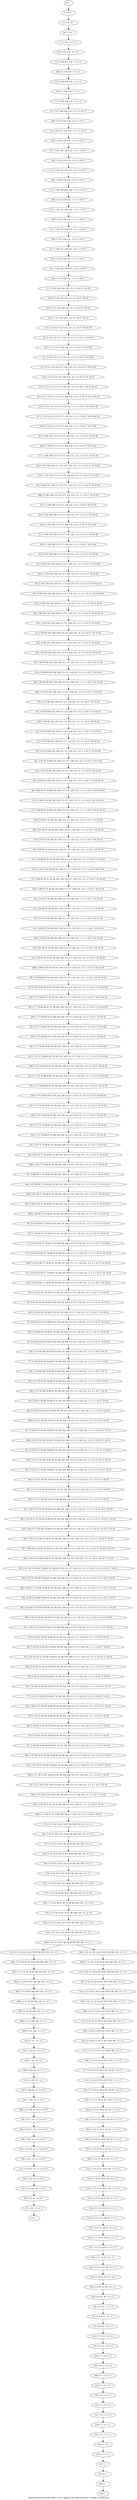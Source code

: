 digraph G {
graph [label="Tree-decomposition of width 17 for register allocator (function _handle_connection)"]
0[label="0 | : "];
1[label="1 | 133 : "];
2[label="2 | 132 133 : "];
3[label="3 | 5 132 : 0 1 2 3 "];
4[label="4 | 5 131 132 : 0 1 2 3 "];
5[label="5 | 5 130 131 132 : 0 1 2 3 "];
6[label="6 | 5 129 130 132 : 0 1 2 3 "];
7[label="7 | 5 128 129 132 : 0 1 2 3 "];
8[label="8 | 5 127 128 129 132 : 0 1 2 3 16 17 "];
9[label="9 | 5 126 127 129 132 : 0 1 2 3 16 17 "];
10[label="10 | 5 125 126 129 132 : 0 1 2 3 16 17 "];
11[label="11 | 5 124 125 129 132 : 0 1 2 3 16 17 "];
12[label="12 | 5 123 124 129 132 : 0 1 2 3 16 17 "];
13[label="13 | 5 122 123 129 132 : 0 1 2 3 16 17 "];
14[label="14 | 5 121 122 129 132 : 0 1 2 3 16 17 "];
15[label="15 | 5 120 121 129 132 : 0 1 2 3 16 17 "];
16[label="16 | 5 119 120 129 132 : 0 1 2 3 16 17 "];
17[label="17 | 5 118 119 129 132 : 0 1 2 3 16 17 18 19 "];
18[label="18 | 5 117 118 129 132 : 0 1 2 3 16 17 18 19 "];
19[label="19 | 5 116 117 129 132 : 0 1 2 3 16 17 18 19 20 "];
20[label="20 | 5 115 116 117 129 132 : 0 1 2 3 16 17 18 19 20 "];
21[label="21 | 5 114 115 117 129 132 : 0 1 2 3 16 17 18 19 20 "];
22[label="22 | 5 113 114 115 117 129 132 : 0 1 2 3 16 17 18 19 20 "];
23[label="23 | 5 112 113 115 117 129 132 : 0 1 2 3 16 17 18 19 20 25 "];
24[label="24 | 5 111 112 113 115 117 129 132 : 0 1 2 3 16 17 18 19 20 25 "];
25[label="25 | 5 110 111 113 115 117 129 132 : 0 1 2 3 16 17 18 19 20 25 "];
26[label="26 | 5 109 110 113 115 117 129 132 : 0 1 2 3 16 17 18 19 20 "];
27[label="27 | 5 108 109 113 115 117 129 132 : 0 1 2 3 16 17 18 19 20 "];
28[label="28 | 5 107 108 109 113 115 117 129 132 : 0 1 2 3 16 17 18 19 20 "];
29[label="29 | 5 106 107 109 113 115 117 129 132 : 0 1 2 3 16 17 18 19 20 "];
30[label="30 | 5 105 106 109 113 117 129 132 : 0 1 2 3 16 17 18 19 20 "];
31[label="31 | 5 104 105 109 113 117 129 132 : 0 1 2 3 16 17 18 19 20 "];
32[label="32 | 5 103 104 109 113 117 129 132 : 0 1 2 3 16 17 18 19 20 "];
33[label="33 | 5 102 103 104 109 113 117 129 132 : 0 1 2 3 16 17 18 19 20 "];
34[label="34 | 5 101 102 104 109 113 117 129 132 : 0 1 2 3 16 17 18 19 20 24 "];
35[label="35 | 5 100 101 102 104 109 113 117 129 132 : 0 1 2 3 16 17 18 19 20 24 "];
36[label="36 | 5 99 100 102 104 109 113 117 129 132 : 0 1 2 3 16 17 18 19 20 24 "];
37[label="37 | 5 98 99 102 104 109 113 117 129 132 : 0 1 2 3 16 17 18 19 20 "];
38[label="38 | 5 97 98 102 104 109 113 117 129 132 : 0 1 2 3 16 17 18 19 20 "];
39[label="39 | 5 96 97 98 102 104 109 113 117 129 132 : 0 1 2 3 16 17 18 19 20 "];
40[label="40 | 5 95 96 98 102 104 109 113 117 129 132 : 0 1 2 3 16 17 18 19 20 "];
41[label="41 | 5 94 95 98 102 109 113 117 129 132 : 0 1 2 3 16 17 18 19 20 "];
42[label="42 | 5 93 94 98 102 109 113 117 129 132 : 0 1 2 3 16 17 18 19 20 "];
43[label="43 | 5 92 93 98 102 109 113 117 129 132 : 0 1 2 3 16 17 18 19 20 "];
44[label="44 | 5 91 92 93 98 102 109 113 117 129 132 : 0 1 2 3 16 17 18 19 20 "];
45[label="45 | 5 90 91 93 98 102 109 113 117 129 132 : 0 1 2 3 16 17 18 19 20 23 "];
46[label="46 | 5 89 90 91 93 98 102 109 113 117 129 132 : 0 1 2 3 16 17 18 19 20 23 "];
47[label="47 | 5 88 89 91 93 98 102 109 113 117 129 132 : 0 1 2 3 16 17 18 19 20 23 "];
48[label="48 | 5 87 88 91 93 98 102 109 113 117 129 132 : 0 1 2 3 16 17 18 19 20 "];
49[label="49 | 5 86 87 91 93 98 102 109 113 117 129 132 : 0 1 2 3 16 17 18 19 20 "];
50[label="50 | 5 85 86 87 91 93 98 102 109 113 117 129 132 : 0 1 2 3 16 17 18 19 20 "];
51[label="51 | 5 84 85 87 91 93 98 102 109 113 117 129 132 : 0 1 2 3 16 17 18 19 20 "];
52[label="52 | 5 83 84 87 91 98 102 109 113 117 129 132 : 0 1 2 3 16 17 18 19 20 "];
53[label="53 | 5 82 83 87 91 98 102 109 113 117 129 132 : 0 1 2 3 16 17 18 19 20 "];
54[label="54 | 5 81 82 87 91 98 102 109 113 117 129 132 : 0 1 2 3 16 17 18 19 20 "];
55[label="55 | 5 80 81 82 87 91 98 102 109 113 117 129 132 : 0 1 2 3 16 17 18 19 20 "];
56[label="56 | 5 79 80 82 87 91 98 102 109 113 117 129 132 : 0 1 2 3 16 17 18 19 20 22 "];
57[label="57 | 5 78 79 80 82 87 91 98 102 109 113 117 129 132 : 0 1 2 3 16 17 18 19 20 22 "];
58[label="58 | 5 77 78 80 82 87 91 98 102 109 113 117 129 132 : 0 1 2 3 16 17 18 19 20 22 "];
59[label="59 | 5 76 77 80 82 87 91 98 102 109 113 117 129 132 : 0 1 2 3 16 17 18 19 20 "];
60[label="60 | 5 75 76 80 82 87 91 98 102 109 113 117 129 132 : 0 1 2 3 16 17 18 19 20 "];
61[label="61 | 5 74 75 76 80 82 87 91 98 102 109 113 117 129 132 : 0 1 2 3 16 17 18 19 20 "];
62[label="62 | 5 73 74 76 80 82 87 91 98 102 109 113 117 129 132 : 0 1 2 3 16 17 18 19 20 "];
63[label="63 | 5 72 73 76 80 87 91 98 102 109 113 117 129 132 : 0 1 2 3 16 17 18 19 20 "];
64[label="64 | 5 71 72 76 80 87 91 98 102 109 113 117 129 132 : 0 1 2 3 16 17 18 19 20 "];
65[label="65 | 5 70 71 76 80 87 91 98 102 109 113 117 129 132 : 0 1 2 3 16 17 18 19 20 "];
66[label="66 | 5 69 70 71 76 80 87 91 98 102 109 113 117 129 132 : 0 1 2 3 16 17 18 19 20 "];
67[label="67 | 5 68 69 71 76 80 87 91 98 102 109 113 117 129 132 : 0 1 2 3 16 17 18 19 20 21 "];
68[label="68 | 5 67 68 69 71 76 80 87 91 98 102 109 113 117 129 132 : 0 1 2 3 16 17 18 19 20 21 "];
69[label="69 | 5 66 67 69 71 76 80 87 91 98 102 109 113 117 129 132 : 0 1 2 3 16 17 18 19 20 21 "];
70[label="70 | 5 65 66 69 71 76 80 87 91 98 102 109 113 117 129 132 : 0 1 2 3 16 17 18 19 20 "];
71[label="71 | 5 64 65 69 71 76 80 87 91 98 102 109 113 117 129 132 : 0 1 2 3 16 17 18 19 20 "];
72[label="72 | 5 63 64 65 69 71 76 80 87 91 98 102 109 113 117 129 132 : 0 1 2 3 16 17 18 19 20 "];
73[label="73 | 5 62 63 65 69 71 76 80 87 91 98 102 109 113 117 129 132 : 0 1 2 3 16 17 18 19 20 "];
74[label="74 | 5 61 62 65 69 76 80 87 91 98 102 109 113 117 129 132 : 0 1 2 3 16 17 18 19 20 "];
75[label="75 | 5 60 61 65 69 76 80 87 91 98 102 109 113 117 129 132 : 0 1 2 3 16 17 18 19 20 "];
76[label="76 | 5 59 60 65 69 76 80 87 91 98 102 109 113 117 129 132 : 0 1 2 3 16 17 18 19 20 "];
77[label="77 | 5 58 59 65 69 76 80 87 91 98 102 109 113 117 129 132 : 0 1 2 3 16 17 18 19 "];
78[label="78 | 5 57 58 65 69 76 80 87 91 98 102 109 113 117 129 132 : 0 1 2 3 16 17 18 19 "];
79[label="79 | 5 56 57 65 69 76 80 87 91 98 102 109 113 117 129 132 : 0 1 2 3 16 17 18 19 "];
80[label="80 | 5 55 56 57 65 69 76 80 87 91 98 102 109 113 117 129 132 : 0 1 2 3 16 17 18 19 "];
81[label="81 | 5 54 55 57 65 69 76 80 87 91 98 102 109 113 117 129 132 : 0 1 2 3 15 16 17 18 19 "];
82[label="82 | 5 53 54 57 65 69 76 80 87 91 98 102 109 113 117 129 132 : 0 1 2 3 15 16 17 18 19 "];
83[label="83 | 5 52 53 57 65 69 76 80 87 91 98 102 109 113 117 129 132 : 0 1 2 3 15 16 17 18 19 "];
84[label="84 | 5 51 52 57 65 69 76 80 87 91 98 102 109 113 117 129 132 : 0 1 2 3 16 17 18 19 "];
85[label="85 | 5 50 51 57 65 69 76 80 87 91 98 102 109 113 117 129 132 : 0 1 2 3 10 11 16 17 18 19 "];
86[label="86 | 5 49 50 51 57 65 69 76 80 87 91 98 102 109 113 117 129 132 : 0 1 2 3 10 11 14 16 17 18 19 "];
87[label="87 | 5 48 49 51 65 69 76 80 87 91 98 102 109 113 117 129 132 : 0 1 2 3 10 11 14 16 17 18 19 "];
88[label="88 | 5 47 48 51 65 69 76 80 87 91 98 102 109 113 117 129 132 : 0 1 2 3 10 11 12 13 14 16 17 18 19 "];
89[label="89 | 5 46 47 51 65 69 76 80 87 91 98 102 109 113 117 129 132 : 0 1 2 3 10 11 12 13 16 17 18 19 "];
90[label="90 | 5 45 46 51 65 69 76 80 87 91 98 102 109 113 117 129 132 : 0 1 2 3 10 11 12 13 16 17 18 19 "];
91[label="91 | 5 44 45 51 65 69 76 80 87 91 98 102 109 113 117 129 132 : 0 1 2 3 10 11 16 17 18 19 "];
92[label="92 | 5 43 44 51 65 69 76 80 87 91 98 102 109 113 117 129 132 : 0 1 2 3 16 17 18 19 "];
93[label="93 | 5 42 43 44 51 65 69 76 80 87 91 98 102 109 113 117 129 132 : 0 1 2 3 9 16 17 18 19 "];
94[label="94 | 5 41 42 51 65 69 76 80 87 91 98 102 109 113 117 129 132 : 0 1 2 3 9 16 17 18 19 "];
95[label="95 | 5 40 41 51 65 69 76 80 87 91 98 102 109 113 117 129 132 : 0 1 2 3 9 16 17 18 19 "];
96[label="96 | 5 39 40 51 65 69 76 80 87 91 98 102 109 113 117 129 132 : 0 1 2 3 16 17 18 19 "];
97[label="97 | 5 38 39 51 65 69 76 80 87 91 98 102 109 113 117 129 132 : 0 1 2 3 16 17 18 19 "];
98[label="98 | 5 37 38 39 51 65 69 76 80 87 91 98 102 109 113 117 129 132 : 0 1 2 3 16 17 18 19 "];
99[label="99 | 5 36 37 39 51 65 76 87 98 109 129 132 : 0 1 2 3 "];
100[label="100 | 5 35 36 37 39 51 65 76 87 98 109 129 : 0 1 2 3 "];
101[label="101 | 5 34 35 39 51 65 76 87 98 109 129 : 0 1 2 3 8 "];
102[label="102 | 5 33 34 39 51 65 76 87 98 109 129 : 0 1 2 3 8 "];
103[label="103 | 5 32 33 39 51 65 76 87 98 109 129 : 0 1 2 3 8 "];
104[label="104 | 5 31 32 39 51 65 76 87 98 109 129 : 0 1 2 3 "];
105[label="105 | 5 30 31 : 0 1 2 3 "];
106[label="106 | 5 29 30 : 0 1 2 3 "];
107[label="107 | 5 28 29 : 0 1 2 3 6 7 "];
108[label="108 | 5 27 28 : 0 1 2 3 4 5 6 7 "];
109[label="109 | 5 26 27 : 0 1 2 3 4 5 6 7 "];
110[label="110 | 5 25 26 : 0 1 2 3 4 5 6 7 "];
111[label="111 | 5 24 25 : 0 1 2 3 4 5 6 7 "];
112[label="112 | 5 23 24 : 0 1 2 3 4 5 "];
113[label="113 | 5 22 31 39 51 65 76 87 98 109 129 : 0 1 2 3 "];
114[label="114 | 5 21 22 31 39 51 65 76 87 98 109 : 0 1 2 3 "];
115[label="115 | 5 20 21 31 39 51 65 76 87 98 : 0 1 2 3 "];
116[label="116 | 5 19 20 31 39 51 65 76 87 98 : 0 1 2 3 "];
117[label="117 | 5 18 19 31 39 51 65 76 87 : 0 1 2 3 "];
118[label="118 | 5 17 18 31 39 51 65 76 87 : 0 1 2 3 "];
119[label="119 | 5 16 17 31 39 51 65 76 : 0 1 2 3 "];
120[label="120 | 5 15 16 31 39 51 65 76 : 0 1 2 3 "];
121[label="121 | 5 14 15 31 39 51 65 : 0 1 2 3 "];
122[label="122 | 5 13 14 31 39 51 65 : 0 1 2 3 "];
123[label="123 | 5 12 13 31 39 51 : 0 1 2 3 "];
124[label="124 | 5 11 12 31 39 51 : 0 1 2 3 "];
125[label="125 | 5 10 11 31 39 : 0 1 2 3 "];
126[label="126 | 5 9 10 31 39 : 0 1 2 3 "];
127[label="127 | 5 8 9 31 : 0 1 2 3 "];
128[label="128 | 5 7 8 31 : 0 1 2 3 "];
129[label="129 | 5 6 7 : 0 1 2 3 "];
130[label="130 | 4 5 : 0 1 2 3 "];
131[label="131 | 3 4 : 0 1 2 3 "];
132[label="132 | 2 3 : 0 1 2 3 "];
133[label="133 | 1 2 : 0 1 "];
134[label="134 | 0 1 : "];
135[label="135 | 5 31 32 39 51 65 76 87 98 109 129 : 0 1 2 3 "];
136[label="136 | 5 31 32 39 51 65 76 87 98 109 129 : 0 1 2 3 "];
137[label="137 | : "];
138[label="138 | 5 24 : 0 1 2 3 4 5 "];
139[label="139 | 5 25 : 0 1 2 3 4 5 6 7 "];
140[label="140 | 5 26 : 0 1 2 3 4 5 6 7 "];
141[label="141 | 5 27 : 0 1 2 3 4 5 6 7 "];
142[label="142 | 5 28 : 0 1 2 3 6 7 "];
143[label="143 | 5 29 : 0 1 2 3 "];
144[label="144 | 5 30 : 0 1 2 3 "];
145[label="145 | 5 31 : 0 1 2 3 "];
146[label="146 | : "];
147[label="147 | 1 : "];
148[label="148 | 2 : 0 1 "];
149[label="149 | 3 : 0 1 2 3 "];
150[label="150 | 4 : 0 1 2 3 "];
151[label="151 | 5 : 0 1 2 3 "];
152[label="152 | 5 7 : 0 1 2 3 "];
153[label="153 | 5 8 31 : 0 1 2 3 "];
154[label="154 | 5 9 31 : 0 1 2 3 "];
155[label="155 | 5 10 31 39 : 0 1 2 3 "];
156[label="156 | 5 11 31 39 : 0 1 2 3 "];
157[label="157 | 5 12 31 39 51 : 0 1 2 3 "];
158[label="158 | 5 13 31 39 51 : 0 1 2 3 "];
159[label="159 | 5 14 31 39 51 65 : 0 1 2 3 "];
160[label="160 | 5 15 31 39 51 65 : 0 1 2 3 "];
161[label="161 | 5 16 31 39 51 65 76 : 0 1 2 3 "];
162[label="162 | 5 17 31 39 51 65 76 : 0 1 2 3 "];
163[label="163 | 5 18 31 39 51 65 76 87 : 0 1 2 3 "];
164[label="164 | 5 19 31 39 51 65 76 87 : 0 1 2 3 "];
165[label="165 | 5 20 31 39 51 65 76 87 98 : 0 1 2 3 "];
166[label="166 | 5 21 31 39 51 65 76 87 98 : 0 1 2 3 "];
167[label="167 | 5 22 31 39 51 65 76 87 98 109 : 0 1 2 3 "];
168[label="168 | 5 31 39 51 65 76 87 98 109 129 : 0 1 2 3 "];
169[label="169 | 5 32 39 51 65 76 87 98 109 129 : 0 1 2 3 "];
170[label="170 | 5 33 39 51 65 76 87 98 109 129 : 0 1 2 3 8 "];
171[label="171 | 5 34 39 51 65 76 87 98 109 129 : 0 1 2 3 8 "];
172[label="172 | 5 35 39 51 65 76 87 98 109 129 : 0 1 2 3 "];
173[label="173 | 5 36 37 39 51 65 76 87 98 109 129 : 0 1 2 3 "];
174[label="174 | 5 37 39 51 65 76 87 98 109 129 132 : 0 1 2 3 "];
175[label="175 | 5 39 51 65 69 76 80 87 91 98 102 109 113 117 129 132 : 0 1 2 3 16 17 18 19 "];
176[label="176 | 5 40 51 65 69 76 80 87 91 98 102 109 113 117 129 132 : 0 1 2 3 16 17 18 19 "];
177[label="177 | 5 41 51 65 69 76 80 87 91 98 102 109 113 117 129 132 : 0 1 2 3 9 16 17 18 19 "];
178[label="178 | 5 42 51 65 69 76 80 87 91 98 102 109 113 117 129 132 : 0 1 2 3 9 16 17 18 19 "];
179[label="179 | 5 44 51 65 69 76 80 87 91 98 102 109 113 117 129 132 : 0 1 2 3 16 17 18 19 "];
180[label="180 | 5 45 51 65 69 76 80 87 91 98 102 109 113 117 129 132 : 0 1 2 3 10 11 16 17 18 19 "];
181[label="181 | 5 46 51 65 69 76 80 87 91 98 102 109 113 117 129 132 : 0 1 2 3 10 11 12 13 16 17 18 19 "];
182[label="182 | 5 47 51 65 69 76 80 87 91 98 102 109 113 117 129 132 : 0 1 2 3 10 11 12 13 16 17 18 19 "];
183[label="183 | 5 48 51 65 69 76 80 87 91 98 102 109 113 117 129 132 : 0 1 2 3 10 11 14 16 17 18 19 "];
184[label="184 | 5 49 51 65 69 76 80 87 91 98 102 109 113 117 129 132 : 0 1 2 3 10 11 14 16 17 18 19 "];
185[label="185 | 5 51 57 65 69 76 80 87 91 98 102 109 113 117 129 132 : 0 1 2 3 16 17 18 19 "];
186[label="186 | 5 52 57 65 69 76 80 87 91 98 102 109 113 117 129 132 : 0 1 2 3 16 17 18 19 "];
187[label="187 | 5 53 57 65 69 76 80 87 91 98 102 109 113 117 129 132 : 0 1 2 3 15 16 17 18 19 "];
188[label="188 | 5 54 57 65 69 76 80 87 91 98 102 109 113 117 129 132 : 0 1 2 3 15 16 17 18 19 "];
189[label="189 | 5 55 57 65 69 76 80 87 91 98 102 109 113 117 129 132 : 0 1 2 3 16 17 18 19 "];
190[label="190 | 5 57 65 69 76 80 87 91 98 102 109 113 117 129 132 : 0 1 2 3 16 17 18 19 "];
191[label="191 | 5 58 65 69 76 80 87 91 98 102 109 113 117 129 132 : 0 1 2 3 16 17 18 19 "];
192[label="192 | 5 59 65 69 76 80 87 91 98 102 109 113 117 129 132 : 0 1 2 3 16 17 18 19 "];
193[label="193 | 5 60 65 69 76 80 87 91 98 102 109 113 117 129 132 : 0 1 2 3 16 17 18 19 20 "];
194[label="194 | 5 61 65 69 76 80 87 91 98 102 109 113 117 129 132 : 0 1 2 3 16 17 18 19 20 "];
195[label="195 | 5 62 65 69 76 80 87 91 98 102 109 113 117 129 132 : 0 1 2 3 16 17 18 19 20 "];
196[label="196 | 5 63 65 69 71 76 80 87 91 98 102 109 113 117 129 132 : 0 1 2 3 16 17 18 19 20 "];
197[label="197 | 5 65 69 71 76 80 87 91 98 102 109 113 117 129 132 : 0 1 2 3 16 17 18 19 20 "];
198[label="198 | 5 66 69 71 76 80 87 91 98 102 109 113 117 129 132 : 0 1 2 3 16 17 18 19 20 "];
199[label="199 | 5 67 69 71 76 80 87 91 98 102 109 113 117 129 132 : 0 1 2 3 16 17 18 19 20 21 "];
200[label="200 | 5 69 71 76 80 87 91 98 102 109 113 117 129 132 : 0 1 2 3 16 17 18 19 20 "];
201[label="201 | 5 71 76 80 87 91 98 102 109 113 117 129 132 : 0 1 2 3 16 17 18 19 20 "];
202[label="202 | 5 72 76 80 87 91 98 102 109 113 117 129 132 : 0 1 2 3 16 17 18 19 20 "];
203[label="203 | 5 73 76 80 87 91 98 102 109 113 117 129 132 : 0 1 2 3 16 17 18 19 20 "];
204[label="204 | 5 74 76 80 82 87 91 98 102 109 113 117 129 132 : 0 1 2 3 16 17 18 19 20 "];
205[label="205 | 5 76 80 82 87 91 98 102 109 113 117 129 132 : 0 1 2 3 16 17 18 19 20 "];
206[label="206 | 5 77 80 82 87 91 98 102 109 113 117 129 132 : 0 1 2 3 16 17 18 19 20 "];
207[label="207 | 5 78 80 82 87 91 98 102 109 113 117 129 132 : 0 1 2 3 16 17 18 19 20 22 "];
208[label="208 | 5 80 82 87 91 98 102 109 113 117 129 132 : 0 1 2 3 16 17 18 19 20 "];
209[label="209 | 5 82 87 91 98 102 109 113 117 129 132 : 0 1 2 3 16 17 18 19 20 "];
210[label="210 | 5 83 87 91 98 102 109 113 117 129 132 : 0 1 2 3 16 17 18 19 20 "];
211[label="211 | 5 84 87 91 98 102 109 113 117 129 132 : 0 1 2 3 16 17 18 19 20 "];
212[label="212 | 5 85 87 91 93 98 102 109 113 117 129 132 : 0 1 2 3 16 17 18 19 20 "];
213[label="213 | 5 87 91 93 98 102 109 113 117 129 132 : 0 1 2 3 16 17 18 19 20 "];
214[label="214 | 5 88 91 93 98 102 109 113 117 129 132 : 0 1 2 3 16 17 18 19 20 "];
215[label="215 | 5 89 91 93 98 102 109 113 117 129 132 : 0 1 2 3 16 17 18 19 20 23 "];
216[label="216 | 5 91 93 98 102 109 113 117 129 132 : 0 1 2 3 16 17 18 19 20 "];
217[label="217 | 5 93 98 102 109 113 117 129 132 : 0 1 2 3 16 17 18 19 20 "];
218[label="218 | 5 94 98 102 109 113 117 129 132 : 0 1 2 3 16 17 18 19 20 "];
219[label="219 | 5 95 98 102 109 113 117 129 132 : 0 1 2 3 16 17 18 19 20 "];
220[label="220 | 5 96 98 102 104 109 113 117 129 132 : 0 1 2 3 16 17 18 19 20 "];
221[label="221 | 5 98 102 104 109 113 117 129 132 : 0 1 2 3 16 17 18 19 20 "];
222[label="222 | 5 99 102 104 109 113 117 129 132 : 0 1 2 3 16 17 18 19 20 "];
223[label="223 | 5 100 102 104 109 113 117 129 132 : 0 1 2 3 16 17 18 19 20 24 "];
224[label="224 | 5 102 104 109 113 117 129 132 : 0 1 2 3 16 17 18 19 20 "];
225[label="225 | 5 104 109 113 117 129 132 : 0 1 2 3 16 17 18 19 20 "];
226[label="226 | 5 105 109 113 117 129 132 : 0 1 2 3 16 17 18 19 20 "];
227[label="227 | 5 106 109 113 117 129 132 : 0 1 2 3 16 17 18 19 20 "];
228[label="228 | 5 107 109 113 115 117 129 132 : 0 1 2 3 16 17 18 19 20 "];
229[label="229 | 5 109 113 115 117 129 132 : 0 1 2 3 16 17 18 19 20 "];
230[label="230 | 5 110 113 115 117 129 132 : 0 1 2 3 16 17 18 19 20 "];
231[label="231 | 5 111 113 115 117 129 132 : 0 1 2 3 16 17 18 19 20 25 "];
232[label="232 | 5 113 115 117 129 132 : 0 1 2 3 16 17 18 19 20 "];
233[label="233 | 5 115 117 129 132 : 0 1 2 3 16 17 18 19 20 "];
234[label="234 | 5 117 129 132 : 0 1 2 3 16 17 18 19 "];
235[label="235 | 5 118 129 132 : 0 1 2 3 16 17 18 19 "];
236[label="236 | 5 119 129 132 : 0 1 2 3 16 17 "];
237[label="237 | 5 120 129 132 : 0 1 2 3 16 17 "];
238[label="238 | 5 121 129 132 : 0 1 2 3 16 17 "];
239[label="239 | 5 122 129 132 : 0 1 2 3 16 17 "];
240[label="240 | 5 123 129 132 : 0 1 2 3 16 17 "];
241[label="241 | 5 124 129 132 : 0 1 2 3 16 17 "];
242[label="242 | 5 125 129 132 : 0 1 2 3 16 17 "];
243[label="243 | 5 126 129 132 : 0 1 2 3 16 17 "];
244[label="244 | 5 127 129 132 : 0 1 2 3 16 17 "];
245[label="245 | 5 129 132 : 0 1 2 3 "];
246[label="246 | 5 130 132 : 0 1 2 3 "];
247[label="247 | 132 : "];
248[label="248 | 5 106 109 113 115 117 129 132 : 0 1 2 3 16 17 18 19 20 "];
249[label="249 | 5 95 98 102 104 109 113 117 129 132 : 0 1 2 3 16 17 18 19 20 "];
250[label="250 | 5 84 87 91 93 98 102 109 113 117 129 132 : 0 1 2 3 16 17 18 19 20 "];
251[label="251 | 5 73 76 80 82 87 91 98 102 109 113 117 129 132 : 0 1 2 3 16 17 18 19 20 "];
252[label="252 | 5 62 65 69 71 76 80 87 91 98 102 109 113 117 129 132 : 0 1 2 3 16 17 18 19 20 "];
253[label="253 | 5 49 51 57 65 69 76 80 87 91 98 102 109 113 117 129 132 : 0 1 2 3 10 11 14 16 17 18 19 "];
254[label="254 | 5 42 44 51 65 69 76 80 87 91 98 102 109 113 117 129 132 : 0 1 2 3 9 16 17 18 19 "];
255[label="255 | 5 37 39 51 65 69 76 80 87 91 98 102 109 113 117 129 132 : 0 1 2 3 16 17 18 19 "];
256[label="256 | 5 37 39 51 65 76 80 87 91 98 102 109 113 117 129 132 : 0 1 2 3 16 17 18 19 "];
257[label="257 | 5 37 39 51 65 76 87 91 98 102 109 113 117 129 132 : 0 1 2 3 16 17 18 19 "];
258[label="258 | 5 37 39 51 65 76 87 98 102 109 113 117 129 132 : 0 1 2 3 16 17 18 19 "];
259[label="259 | 5 37 39 51 65 76 87 98 109 113 117 129 132 : 0 1 2 3 16 17 18 19 "];
260[label="260 | 5 37 39 51 65 76 87 98 109 117 129 132 : 0 1 2 3 16 17 18 19 "];
261[label="261 | 5 35 37 39 51 65 76 87 98 109 129 : 0 1 2 3 "];
262[label="262 | 5 31 39 51 65 76 87 98 109 129 : 0 1 2 3 "];
263[label="263 | 5 31 51 65 76 87 98 109 129 : 0 1 2 3 "];
264[label="264 | 5 31 65 76 87 98 109 129 : 0 1 2 3 "];
265[label="265 | 5 31 76 87 98 109 129 : 0 1 2 3 "];
266[label="266 | 5 31 87 98 109 129 : 0 1 2 3 "];
267[label="267 | 5 31 98 109 129 : 0 1 2 3 "];
268[label="268 | 5 31 109 129 : 0 1 2 3 "];
269[label="269 | 5 31 129 : 0 1 2 3 "];
270[label="270 | 23 24 : 0 1 4 5 "];
271[label="271 | 24 : 0 1 4 5 "];
272[label="272 | 5 21 31 39 51 65 76 87 98 109 : 0 1 2 3 "];
273[label="273 | 5 19 31 39 51 65 76 87 98 : 0 1 2 3 "];
274[label="274 | 5 17 31 39 51 65 76 87 : 0 1 2 3 "];
275[label="275 | 5 15 31 39 51 65 76 : 0 1 2 3 "];
276[label="276 | 5 13 31 39 51 65 : 0 1 2 3 "];
277[label="277 | 5 11 31 39 51 : 0 1 2 3 "];
278[label="278 | 5 9 31 39 : 0 1 2 3 "];
279[label="279 | 5 7 31 : 0 1 2 3 "];
280[label="280 | 5 7 : 0 1 2 3 "];
281[label="281 | 1 : "];
0->1 ;
1->2 ;
3->4 ;
4->5 ;
7->8 ;
19->20 ;
21->22 ;
23->24 ;
27->28 ;
32->33 ;
34->35 ;
38->39 ;
43->44 ;
45->46 ;
49->50 ;
54->55 ;
56->57 ;
60->61 ;
65->66 ;
67->68 ;
71->72 ;
79->80 ;
85->86 ;
92->93 ;
97->98 ;
104->135 ;
104->136 ;
138->112 ;
111->138 ;
139->111 ;
110->139 ;
140->110 ;
109->140 ;
141->109 ;
108->141 ;
142->108 ;
107->142 ;
143->107 ;
106->143 ;
144->106 ;
105->144 ;
145->105 ;
147->134 ;
133->147 ;
148->133 ;
132->148 ;
149->132 ;
131->149 ;
150->131 ;
130->150 ;
151->130 ;
152->129 ;
153->128 ;
127->153 ;
154->127 ;
155->126 ;
125->155 ;
156->125 ;
157->124 ;
123->157 ;
158->123 ;
159->122 ;
121->159 ;
160->121 ;
161->120 ;
119->161 ;
162->119 ;
163->118 ;
117->163 ;
164->117 ;
165->116 ;
115->165 ;
166->115 ;
167->114 ;
113->167 ;
168->113 ;
136->168 ;
169->104 ;
103->169 ;
170->103 ;
102->170 ;
171->102 ;
101->171 ;
172->101 ;
173->100 ;
99->173 ;
174->99 ;
175->97 ;
96->175 ;
176->96 ;
95->176 ;
177->95 ;
94->177 ;
178->94 ;
179->92 ;
91->179 ;
180->91 ;
90->180 ;
181->90 ;
89->181 ;
182->89 ;
88->182 ;
183->88 ;
87->183 ;
184->87 ;
185->85 ;
84->185 ;
186->84 ;
83->186 ;
187->83 ;
82->187 ;
188->82 ;
81->188 ;
189->81 ;
80->189 ;
190->79 ;
78->190 ;
191->78 ;
77->191 ;
192->77 ;
76->192 ;
193->76 ;
75->193 ;
194->75 ;
74->194 ;
195->74 ;
196->73 ;
72->196 ;
197->71 ;
70->197 ;
198->70 ;
69->198 ;
199->69 ;
68->199 ;
200->67 ;
66->200 ;
201->65 ;
64->201 ;
202->64 ;
63->202 ;
203->63 ;
204->62 ;
61->204 ;
205->60 ;
59->205 ;
206->59 ;
58->206 ;
207->58 ;
57->207 ;
208->56 ;
55->208 ;
209->54 ;
53->209 ;
210->53 ;
52->210 ;
211->52 ;
212->51 ;
50->212 ;
213->49 ;
48->213 ;
214->48 ;
47->214 ;
215->47 ;
46->215 ;
216->45 ;
44->216 ;
217->43 ;
42->217 ;
218->42 ;
41->218 ;
219->41 ;
220->40 ;
39->220 ;
221->38 ;
37->221 ;
222->37 ;
36->222 ;
223->36 ;
35->223 ;
224->34 ;
33->224 ;
225->32 ;
31->225 ;
226->31 ;
30->226 ;
227->30 ;
228->29 ;
28->228 ;
229->27 ;
26->229 ;
230->26 ;
25->230 ;
231->25 ;
24->231 ;
232->23 ;
22->232 ;
233->21 ;
20->233 ;
234->19 ;
18->234 ;
235->18 ;
17->235 ;
236->17 ;
16->236 ;
237->16 ;
15->237 ;
238->15 ;
14->238 ;
239->14 ;
13->239 ;
240->13 ;
12->240 ;
241->12 ;
11->241 ;
242->11 ;
10->242 ;
243->10 ;
9->243 ;
244->9 ;
8->244 ;
245->7 ;
6->245 ;
246->6 ;
5->246 ;
247->3 ;
2->247 ;
248->227 ;
29->248 ;
249->219 ;
40->249 ;
250->211 ;
51->250 ;
251->203 ;
62->251 ;
252->195 ;
73->252 ;
253->184 ;
86->253 ;
254->178 ;
93->254 ;
98->255 ;
255->256 ;
256->257 ;
257->258 ;
258->259 ;
260->174 ;
259->260 ;
261->172 ;
100->261 ;
135->262 ;
262->263 ;
263->264 ;
264->265 ;
265->266 ;
266->267 ;
267->268 ;
269->145 ;
268->269 ;
112->270 ;
271->137 ;
270->271 ;
272->166 ;
114->272 ;
273->164 ;
116->273 ;
274->162 ;
118->274 ;
275->160 ;
120->275 ;
276->158 ;
122->276 ;
277->156 ;
124->277 ;
278->154 ;
126->278 ;
279->152 ;
128->279 ;
280->151 ;
129->280 ;
281->146 ;
134->281 ;
}
